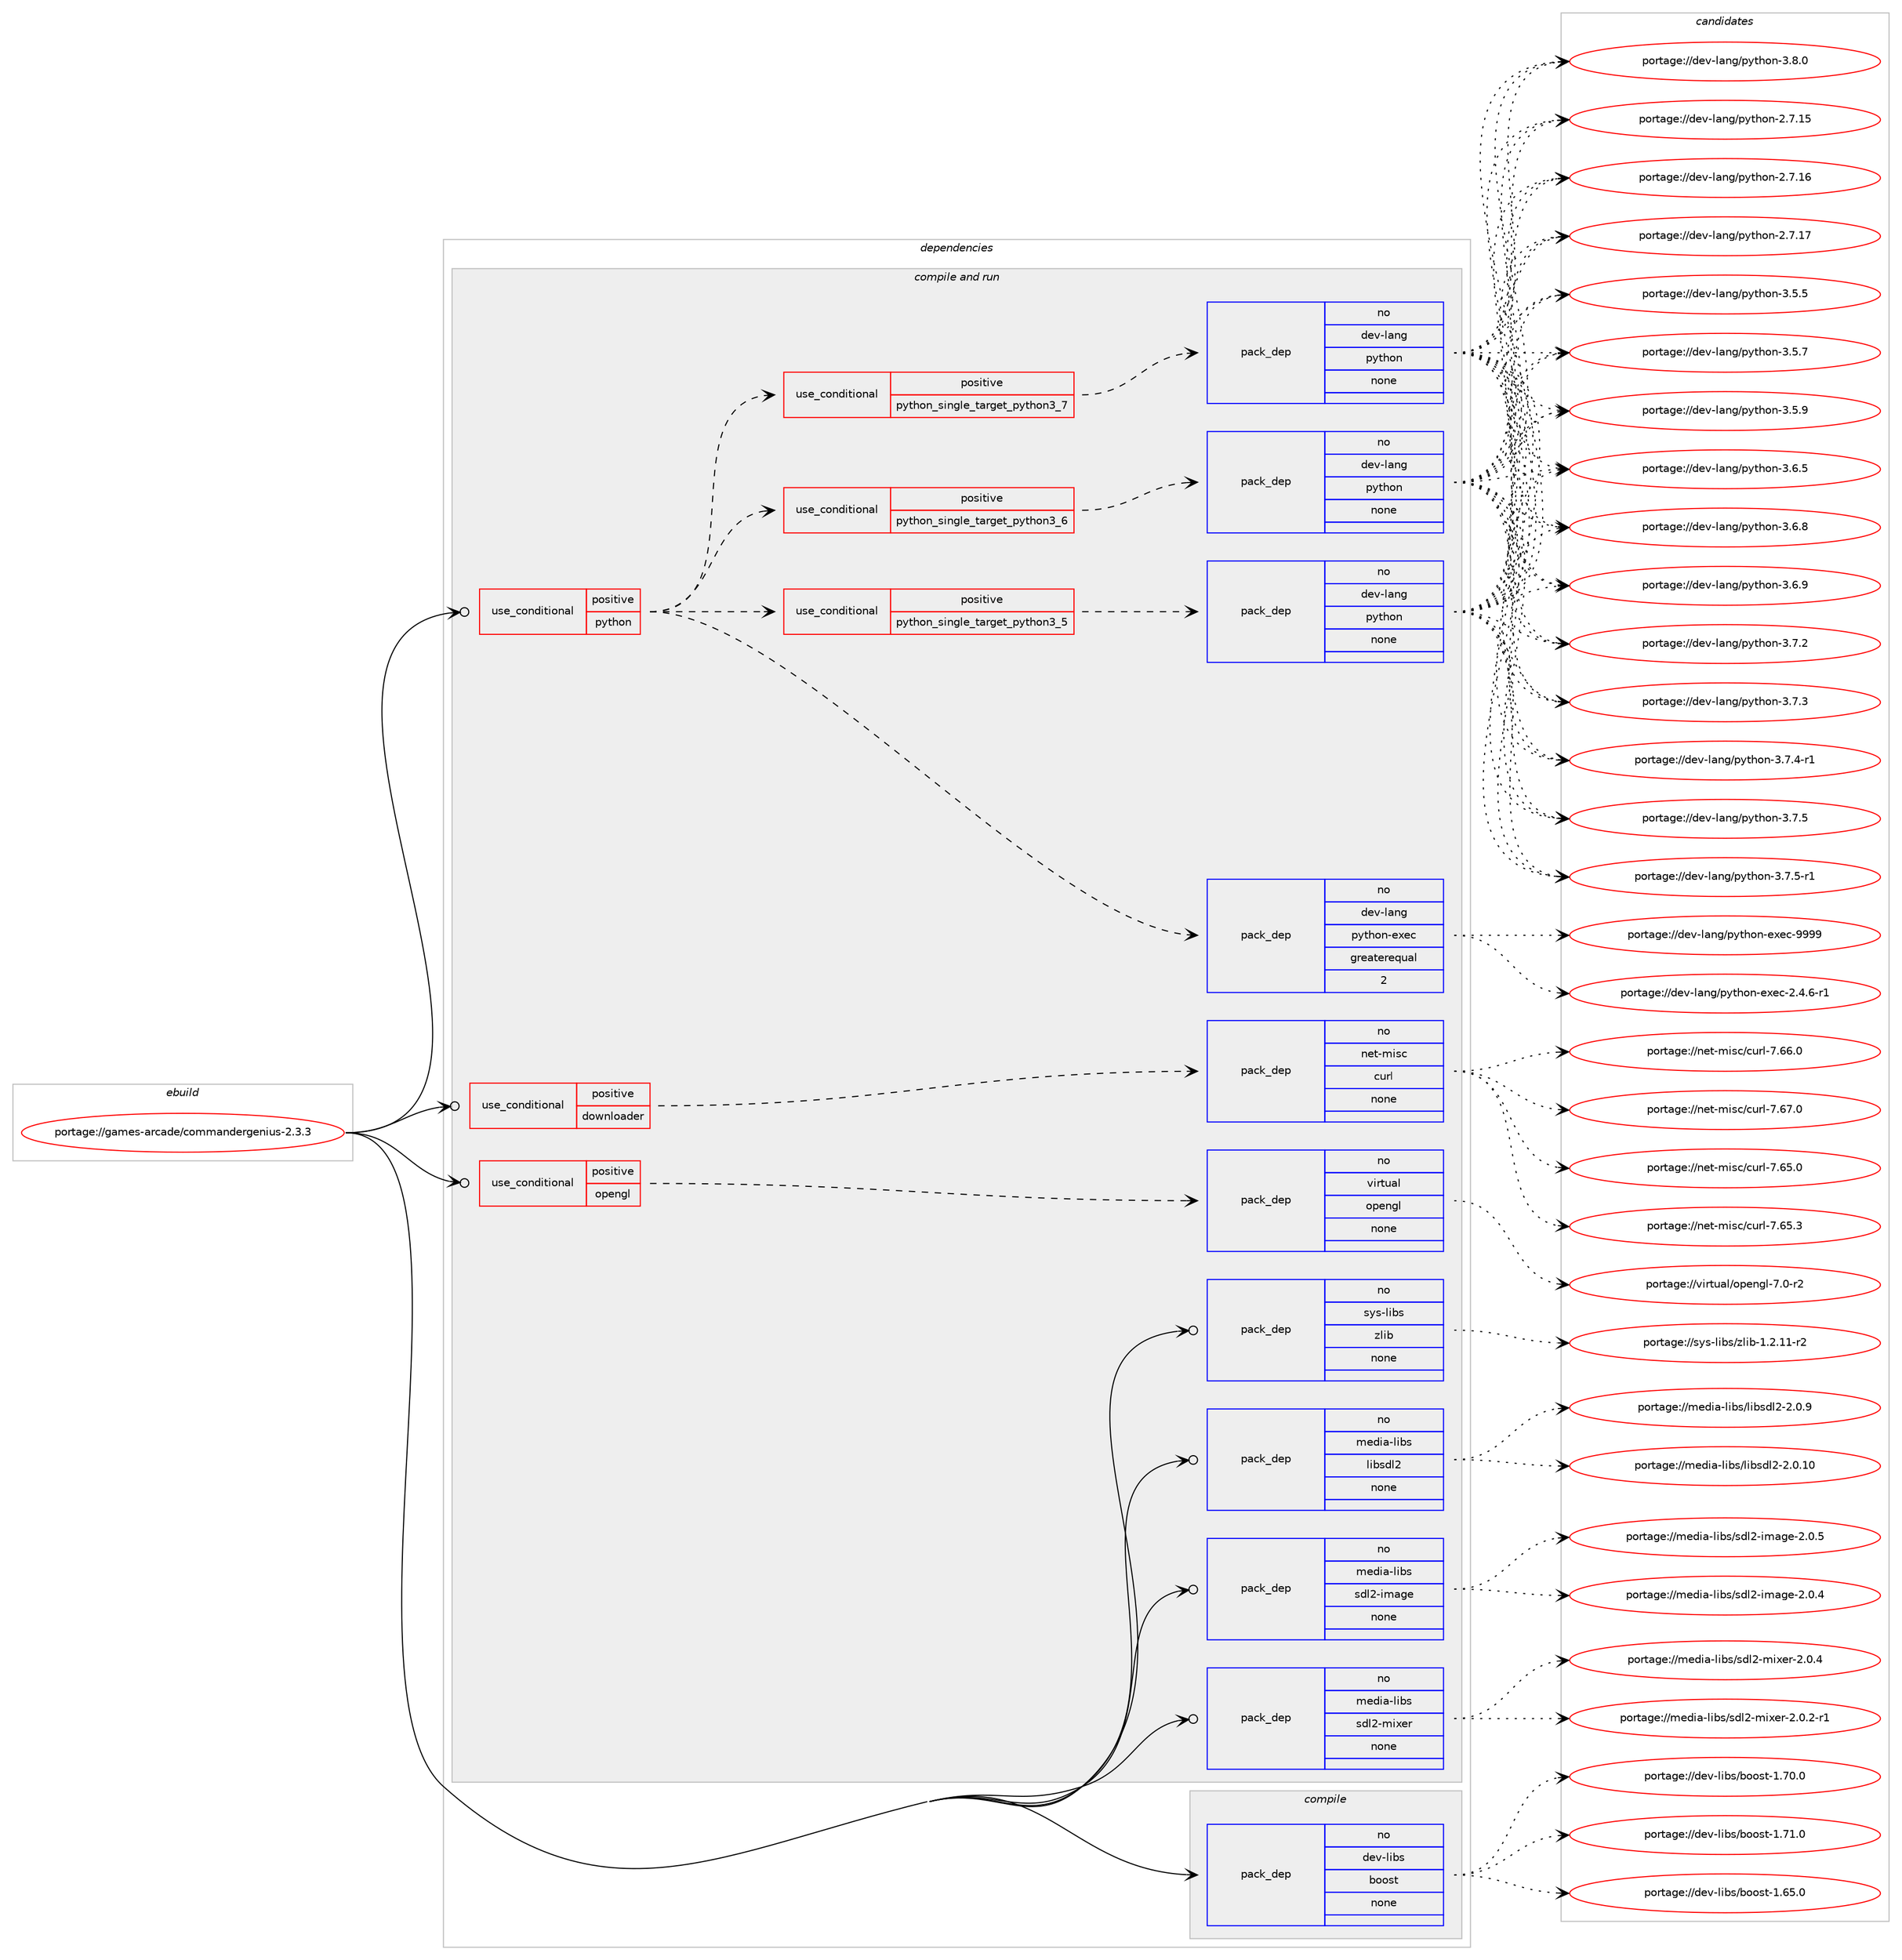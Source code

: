 digraph prolog {

# *************
# Graph options
# *************

newrank=true;
concentrate=true;
compound=true;
graph [rankdir=LR,fontname=Helvetica,fontsize=10,ranksep=1.5];#, ranksep=2.5, nodesep=0.2];
edge  [arrowhead=vee];
node  [fontname=Helvetica,fontsize=10];

# **********
# The ebuild
# **********

subgraph cluster_leftcol {
color=gray;
rank=same;
label=<<i>ebuild</i>>;
id [label="portage://games-arcade/commandergenius-2.3.3", color=red, width=4, href="../games-arcade/commandergenius-2.3.3.svg"];
}

# ****************
# The dependencies
# ****************

subgraph cluster_midcol {
color=gray;
label=<<i>dependencies</i>>;
subgraph cluster_compile {
fillcolor="#eeeeee";
style=filled;
label=<<i>compile</i>>;
subgraph pack193221 {
dependency269673 [label=<<TABLE BORDER="0" CELLBORDER="1" CELLSPACING="0" CELLPADDING="4" WIDTH="220"><TR><TD ROWSPAN="6" CELLPADDING="30">pack_dep</TD></TR><TR><TD WIDTH="110">no</TD></TR><TR><TD>dev-libs</TD></TR><TR><TD>boost</TD></TR><TR><TD>none</TD></TR><TR><TD></TD></TR></TABLE>>, shape=none, color=blue];
}
id:e -> dependency269673:w [weight=20,style="solid",arrowhead="vee"];
}
subgraph cluster_compileandrun {
fillcolor="#eeeeee";
style=filled;
label=<<i>compile and run</i>>;
subgraph cond72674 {
dependency269674 [label=<<TABLE BORDER="0" CELLBORDER="1" CELLSPACING="0" CELLPADDING="4"><TR><TD ROWSPAN="3" CELLPADDING="10">use_conditional</TD></TR><TR><TD>positive</TD></TR><TR><TD>downloader</TD></TR></TABLE>>, shape=none, color=red];
subgraph pack193222 {
dependency269675 [label=<<TABLE BORDER="0" CELLBORDER="1" CELLSPACING="0" CELLPADDING="4" WIDTH="220"><TR><TD ROWSPAN="6" CELLPADDING="30">pack_dep</TD></TR><TR><TD WIDTH="110">no</TD></TR><TR><TD>net-misc</TD></TR><TR><TD>curl</TD></TR><TR><TD>none</TD></TR><TR><TD></TD></TR></TABLE>>, shape=none, color=blue];
}
dependency269674:e -> dependency269675:w [weight=20,style="dashed",arrowhead="vee"];
}
id:e -> dependency269674:w [weight=20,style="solid",arrowhead="odotvee"];
subgraph cond72675 {
dependency269676 [label=<<TABLE BORDER="0" CELLBORDER="1" CELLSPACING="0" CELLPADDING="4"><TR><TD ROWSPAN="3" CELLPADDING="10">use_conditional</TD></TR><TR><TD>positive</TD></TR><TR><TD>opengl</TD></TR></TABLE>>, shape=none, color=red];
subgraph pack193223 {
dependency269677 [label=<<TABLE BORDER="0" CELLBORDER="1" CELLSPACING="0" CELLPADDING="4" WIDTH="220"><TR><TD ROWSPAN="6" CELLPADDING="30">pack_dep</TD></TR><TR><TD WIDTH="110">no</TD></TR><TR><TD>virtual</TD></TR><TR><TD>opengl</TD></TR><TR><TD>none</TD></TR><TR><TD></TD></TR></TABLE>>, shape=none, color=blue];
}
dependency269676:e -> dependency269677:w [weight=20,style="dashed",arrowhead="vee"];
}
id:e -> dependency269676:w [weight=20,style="solid",arrowhead="odotvee"];
subgraph cond72676 {
dependency269678 [label=<<TABLE BORDER="0" CELLBORDER="1" CELLSPACING="0" CELLPADDING="4"><TR><TD ROWSPAN="3" CELLPADDING="10">use_conditional</TD></TR><TR><TD>positive</TD></TR><TR><TD>python</TD></TR></TABLE>>, shape=none, color=red];
subgraph cond72677 {
dependency269679 [label=<<TABLE BORDER="0" CELLBORDER="1" CELLSPACING="0" CELLPADDING="4"><TR><TD ROWSPAN="3" CELLPADDING="10">use_conditional</TD></TR><TR><TD>positive</TD></TR><TR><TD>python_single_target_python3_5</TD></TR></TABLE>>, shape=none, color=red];
subgraph pack193224 {
dependency269680 [label=<<TABLE BORDER="0" CELLBORDER="1" CELLSPACING="0" CELLPADDING="4" WIDTH="220"><TR><TD ROWSPAN="6" CELLPADDING="30">pack_dep</TD></TR><TR><TD WIDTH="110">no</TD></TR><TR><TD>dev-lang</TD></TR><TR><TD>python</TD></TR><TR><TD>none</TD></TR><TR><TD></TD></TR></TABLE>>, shape=none, color=blue];
}
dependency269679:e -> dependency269680:w [weight=20,style="dashed",arrowhead="vee"];
}
dependency269678:e -> dependency269679:w [weight=20,style="dashed",arrowhead="vee"];
subgraph cond72678 {
dependency269681 [label=<<TABLE BORDER="0" CELLBORDER="1" CELLSPACING="0" CELLPADDING="4"><TR><TD ROWSPAN="3" CELLPADDING="10">use_conditional</TD></TR><TR><TD>positive</TD></TR><TR><TD>python_single_target_python3_6</TD></TR></TABLE>>, shape=none, color=red];
subgraph pack193225 {
dependency269682 [label=<<TABLE BORDER="0" CELLBORDER="1" CELLSPACING="0" CELLPADDING="4" WIDTH="220"><TR><TD ROWSPAN="6" CELLPADDING="30">pack_dep</TD></TR><TR><TD WIDTH="110">no</TD></TR><TR><TD>dev-lang</TD></TR><TR><TD>python</TD></TR><TR><TD>none</TD></TR><TR><TD></TD></TR></TABLE>>, shape=none, color=blue];
}
dependency269681:e -> dependency269682:w [weight=20,style="dashed",arrowhead="vee"];
}
dependency269678:e -> dependency269681:w [weight=20,style="dashed",arrowhead="vee"];
subgraph cond72679 {
dependency269683 [label=<<TABLE BORDER="0" CELLBORDER="1" CELLSPACING="0" CELLPADDING="4"><TR><TD ROWSPAN="3" CELLPADDING="10">use_conditional</TD></TR><TR><TD>positive</TD></TR><TR><TD>python_single_target_python3_7</TD></TR></TABLE>>, shape=none, color=red];
subgraph pack193226 {
dependency269684 [label=<<TABLE BORDER="0" CELLBORDER="1" CELLSPACING="0" CELLPADDING="4" WIDTH="220"><TR><TD ROWSPAN="6" CELLPADDING="30">pack_dep</TD></TR><TR><TD WIDTH="110">no</TD></TR><TR><TD>dev-lang</TD></TR><TR><TD>python</TD></TR><TR><TD>none</TD></TR><TR><TD></TD></TR></TABLE>>, shape=none, color=blue];
}
dependency269683:e -> dependency269684:w [weight=20,style="dashed",arrowhead="vee"];
}
dependency269678:e -> dependency269683:w [weight=20,style="dashed",arrowhead="vee"];
subgraph pack193227 {
dependency269685 [label=<<TABLE BORDER="0" CELLBORDER="1" CELLSPACING="0" CELLPADDING="4" WIDTH="220"><TR><TD ROWSPAN="6" CELLPADDING="30">pack_dep</TD></TR><TR><TD WIDTH="110">no</TD></TR><TR><TD>dev-lang</TD></TR><TR><TD>python-exec</TD></TR><TR><TD>greaterequal</TD></TR><TR><TD>2</TD></TR></TABLE>>, shape=none, color=blue];
}
dependency269678:e -> dependency269685:w [weight=20,style="dashed",arrowhead="vee"];
}
id:e -> dependency269678:w [weight=20,style="solid",arrowhead="odotvee"];
subgraph pack193228 {
dependency269686 [label=<<TABLE BORDER="0" CELLBORDER="1" CELLSPACING="0" CELLPADDING="4" WIDTH="220"><TR><TD ROWSPAN="6" CELLPADDING="30">pack_dep</TD></TR><TR><TD WIDTH="110">no</TD></TR><TR><TD>media-libs</TD></TR><TR><TD>libsdl2</TD></TR><TR><TD>none</TD></TR><TR><TD></TD></TR></TABLE>>, shape=none, color=blue];
}
id:e -> dependency269686:w [weight=20,style="solid",arrowhead="odotvee"];
subgraph pack193229 {
dependency269687 [label=<<TABLE BORDER="0" CELLBORDER="1" CELLSPACING="0" CELLPADDING="4" WIDTH="220"><TR><TD ROWSPAN="6" CELLPADDING="30">pack_dep</TD></TR><TR><TD WIDTH="110">no</TD></TR><TR><TD>media-libs</TD></TR><TR><TD>sdl2-image</TD></TR><TR><TD>none</TD></TR><TR><TD></TD></TR></TABLE>>, shape=none, color=blue];
}
id:e -> dependency269687:w [weight=20,style="solid",arrowhead="odotvee"];
subgraph pack193230 {
dependency269688 [label=<<TABLE BORDER="0" CELLBORDER="1" CELLSPACING="0" CELLPADDING="4" WIDTH="220"><TR><TD ROWSPAN="6" CELLPADDING="30">pack_dep</TD></TR><TR><TD WIDTH="110">no</TD></TR><TR><TD>media-libs</TD></TR><TR><TD>sdl2-mixer</TD></TR><TR><TD>none</TD></TR><TR><TD></TD></TR></TABLE>>, shape=none, color=blue];
}
id:e -> dependency269688:w [weight=20,style="solid",arrowhead="odotvee"];
subgraph pack193231 {
dependency269689 [label=<<TABLE BORDER="0" CELLBORDER="1" CELLSPACING="0" CELLPADDING="4" WIDTH="220"><TR><TD ROWSPAN="6" CELLPADDING="30">pack_dep</TD></TR><TR><TD WIDTH="110">no</TD></TR><TR><TD>sys-libs</TD></TR><TR><TD>zlib</TD></TR><TR><TD>none</TD></TR><TR><TD></TD></TR></TABLE>>, shape=none, color=blue];
}
id:e -> dependency269689:w [weight=20,style="solid",arrowhead="odotvee"];
}
subgraph cluster_run {
fillcolor="#eeeeee";
style=filled;
label=<<i>run</i>>;
}
}

# **************
# The candidates
# **************

subgraph cluster_choices {
rank=same;
color=gray;
label=<<i>candidates</i>>;

subgraph choice193221 {
color=black;
nodesep=1;
choiceportage1001011184510810598115479811111111511645494654534648 [label="portage://dev-libs/boost-1.65.0", color=red, width=4,href="../dev-libs/boost-1.65.0.svg"];
choiceportage1001011184510810598115479811111111511645494655484648 [label="portage://dev-libs/boost-1.70.0", color=red, width=4,href="../dev-libs/boost-1.70.0.svg"];
choiceportage1001011184510810598115479811111111511645494655494648 [label="portage://dev-libs/boost-1.71.0", color=red, width=4,href="../dev-libs/boost-1.71.0.svg"];
dependency269673:e -> choiceportage1001011184510810598115479811111111511645494654534648:w [style=dotted,weight="100"];
dependency269673:e -> choiceportage1001011184510810598115479811111111511645494655484648:w [style=dotted,weight="100"];
dependency269673:e -> choiceportage1001011184510810598115479811111111511645494655494648:w [style=dotted,weight="100"];
}
subgraph choice193222 {
color=black;
nodesep=1;
choiceportage1101011164510910511599479911711410845554654534648 [label="portage://net-misc/curl-7.65.0", color=red, width=4,href="../net-misc/curl-7.65.0.svg"];
choiceportage1101011164510910511599479911711410845554654534651 [label="portage://net-misc/curl-7.65.3", color=red, width=4,href="../net-misc/curl-7.65.3.svg"];
choiceportage1101011164510910511599479911711410845554654544648 [label="portage://net-misc/curl-7.66.0", color=red, width=4,href="../net-misc/curl-7.66.0.svg"];
choiceportage1101011164510910511599479911711410845554654554648 [label="portage://net-misc/curl-7.67.0", color=red, width=4,href="../net-misc/curl-7.67.0.svg"];
dependency269675:e -> choiceportage1101011164510910511599479911711410845554654534648:w [style=dotted,weight="100"];
dependency269675:e -> choiceportage1101011164510910511599479911711410845554654534651:w [style=dotted,weight="100"];
dependency269675:e -> choiceportage1101011164510910511599479911711410845554654544648:w [style=dotted,weight="100"];
dependency269675:e -> choiceportage1101011164510910511599479911711410845554654554648:w [style=dotted,weight="100"];
}
subgraph choice193223 {
color=black;
nodesep=1;
choiceportage1181051141161179710847111112101110103108455546484511450 [label="portage://virtual/opengl-7.0-r2", color=red, width=4,href="../virtual/opengl-7.0-r2.svg"];
dependency269677:e -> choiceportage1181051141161179710847111112101110103108455546484511450:w [style=dotted,weight="100"];
}
subgraph choice193224 {
color=black;
nodesep=1;
choiceportage10010111845108971101034711212111610411111045504655464953 [label="portage://dev-lang/python-2.7.15", color=red, width=4,href="../dev-lang/python-2.7.15.svg"];
choiceportage10010111845108971101034711212111610411111045504655464954 [label="portage://dev-lang/python-2.7.16", color=red, width=4,href="../dev-lang/python-2.7.16.svg"];
choiceportage10010111845108971101034711212111610411111045504655464955 [label="portage://dev-lang/python-2.7.17", color=red, width=4,href="../dev-lang/python-2.7.17.svg"];
choiceportage100101118451089711010347112121116104111110455146534653 [label="portage://dev-lang/python-3.5.5", color=red, width=4,href="../dev-lang/python-3.5.5.svg"];
choiceportage100101118451089711010347112121116104111110455146534655 [label="portage://dev-lang/python-3.5.7", color=red, width=4,href="../dev-lang/python-3.5.7.svg"];
choiceportage100101118451089711010347112121116104111110455146534657 [label="portage://dev-lang/python-3.5.9", color=red, width=4,href="../dev-lang/python-3.5.9.svg"];
choiceportage100101118451089711010347112121116104111110455146544653 [label="portage://dev-lang/python-3.6.5", color=red, width=4,href="../dev-lang/python-3.6.5.svg"];
choiceportage100101118451089711010347112121116104111110455146544656 [label="portage://dev-lang/python-3.6.8", color=red, width=4,href="../dev-lang/python-3.6.8.svg"];
choiceportage100101118451089711010347112121116104111110455146544657 [label="portage://dev-lang/python-3.6.9", color=red, width=4,href="../dev-lang/python-3.6.9.svg"];
choiceportage100101118451089711010347112121116104111110455146554650 [label="portage://dev-lang/python-3.7.2", color=red, width=4,href="../dev-lang/python-3.7.2.svg"];
choiceportage100101118451089711010347112121116104111110455146554651 [label="portage://dev-lang/python-3.7.3", color=red, width=4,href="../dev-lang/python-3.7.3.svg"];
choiceportage1001011184510897110103471121211161041111104551465546524511449 [label="portage://dev-lang/python-3.7.4-r1", color=red, width=4,href="../dev-lang/python-3.7.4-r1.svg"];
choiceportage100101118451089711010347112121116104111110455146554653 [label="portage://dev-lang/python-3.7.5", color=red, width=4,href="../dev-lang/python-3.7.5.svg"];
choiceportage1001011184510897110103471121211161041111104551465546534511449 [label="portage://dev-lang/python-3.7.5-r1", color=red, width=4,href="../dev-lang/python-3.7.5-r1.svg"];
choiceportage100101118451089711010347112121116104111110455146564648 [label="portage://dev-lang/python-3.8.0", color=red, width=4,href="../dev-lang/python-3.8.0.svg"];
dependency269680:e -> choiceportage10010111845108971101034711212111610411111045504655464953:w [style=dotted,weight="100"];
dependency269680:e -> choiceportage10010111845108971101034711212111610411111045504655464954:w [style=dotted,weight="100"];
dependency269680:e -> choiceportage10010111845108971101034711212111610411111045504655464955:w [style=dotted,weight="100"];
dependency269680:e -> choiceportage100101118451089711010347112121116104111110455146534653:w [style=dotted,weight="100"];
dependency269680:e -> choiceportage100101118451089711010347112121116104111110455146534655:w [style=dotted,weight="100"];
dependency269680:e -> choiceportage100101118451089711010347112121116104111110455146534657:w [style=dotted,weight="100"];
dependency269680:e -> choiceportage100101118451089711010347112121116104111110455146544653:w [style=dotted,weight="100"];
dependency269680:e -> choiceportage100101118451089711010347112121116104111110455146544656:w [style=dotted,weight="100"];
dependency269680:e -> choiceportage100101118451089711010347112121116104111110455146544657:w [style=dotted,weight="100"];
dependency269680:e -> choiceportage100101118451089711010347112121116104111110455146554650:w [style=dotted,weight="100"];
dependency269680:e -> choiceportage100101118451089711010347112121116104111110455146554651:w [style=dotted,weight="100"];
dependency269680:e -> choiceportage1001011184510897110103471121211161041111104551465546524511449:w [style=dotted,weight="100"];
dependency269680:e -> choiceportage100101118451089711010347112121116104111110455146554653:w [style=dotted,weight="100"];
dependency269680:e -> choiceportage1001011184510897110103471121211161041111104551465546534511449:w [style=dotted,weight="100"];
dependency269680:e -> choiceportage100101118451089711010347112121116104111110455146564648:w [style=dotted,weight="100"];
}
subgraph choice193225 {
color=black;
nodesep=1;
choiceportage10010111845108971101034711212111610411111045504655464953 [label="portage://dev-lang/python-2.7.15", color=red, width=4,href="../dev-lang/python-2.7.15.svg"];
choiceportage10010111845108971101034711212111610411111045504655464954 [label="portage://dev-lang/python-2.7.16", color=red, width=4,href="../dev-lang/python-2.7.16.svg"];
choiceportage10010111845108971101034711212111610411111045504655464955 [label="portage://dev-lang/python-2.7.17", color=red, width=4,href="../dev-lang/python-2.7.17.svg"];
choiceportage100101118451089711010347112121116104111110455146534653 [label="portage://dev-lang/python-3.5.5", color=red, width=4,href="../dev-lang/python-3.5.5.svg"];
choiceportage100101118451089711010347112121116104111110455146534655 [label="portage://dev-lang/python-3.5.7", color=red, width=4,href="../dev-lang/python-3.5.7.svg"];
choiceportage100101118451089711010347112121116104111110455146534657 [label="portage://dev-lang/python-3.5.9", color=red, width=4,href="../dev-lang/python-3.5.9.svg"];
choiceportage100101118451089711010347112121116104111110455146544653 [label="portage://dev-lang/python-3.6.5", color=red, width=4,href="../dev-lang/python-3.6.5.svg"];
choiceportage100101118451089711010347112121116104111110455146544656 [label="portage://dev-lang/python-3.6.8", color=red, width=4,href="../dev-lang/python-3.6.8.svg"];
choiceportage100101118451089711010347112121116104111110455146544657 [label="portage://dev-lang/python-3.6.9", color=red, width=4,href="../dev-lang/python-3.6.9.svg"];
choiceportage100101118451089711010347112121116104111110455146554650 [label="portage://dev-lang/python-3.7.2", color=red, width=4,href="../dev-lang/python-3.7.2.svg"];
choiceportage100101118451089711010347112121116104111110455146554651 [label="portage://dev-lang/python-3.7.3", color=red, width=4,href="../dev-lang/python-3.7.3.svg"];
choiceportage1001011184510897110103471121211161041111104551465546524511449 [label="portage://dev-lang/python-3.7.4-r1", color=red, width=4,href="../dev-lang/python-3.7.4-r1.svg"];
choiceportage100101118451089711010347112121116104111110455146554653 [label="portage://dev-lang/python-3.7.5", color=red, width=4,href="../dev-lang/python-3.7.5.svg"];
choiceportage1001011184510897110103471121211161041111104551465546534511449 [label="portage://dev-lang/python-3.7.5-r1", color=red, width=4,href="../dev-lang/python-3.7.5-r1.svg"];
choiceportage100101118451089711010347112121116104111110455146564648 [label="portage://dev-lang/python-3.8.0", color=red, width=4,href="../dev-lang/python-3.8.0.svg"];
dependency269682:e -> choiceportage10010111845108971101034711212111610411111045504655464953:w [style=dotted,weight="100"];
dependency269682:e -> choiceportage10010111845108971101034711212111610411111045504655464954:w [style=dotted,weight="100"];
dependency269682:e -> choiceportage10010111845108971101034711212111610411111045504655464955:w [style=dotted,weight="100"];
dependency269682:e -> choiceportage100101118451089711010347112121116104111110455146534653:w [style=dotted,weight="100"];
dependency269682:e -> choiceportage100101118451089711010347112121116104111110455146534655:w [style=dotted,weight="100"];
dependency269682:e -> choiceportage100101118451089711010347112121116104111110455146534657:w [style=dotted,weight="100"];
dependency269682:e -> choiceportage100101118451089711010347112121116104111110455146544653:w [style=dotted,weight="100"];
dependency269682:e -> choiceportage100101118451089711010347112121116104111110455146544656:w [style=dotted,weight="100"];
dependency269682:e -> choiceportage100101118451089711010347112121116104111110455146544657:w [style=dotted,weight="100"];
dependency269682:e -> choiceportage100101118451089711010347112121116104111110455146554650:w [style=dotted,weight="100"];
dependency269682:e -> choiceportage100101118451089711010347112121116104111110455146554651:w [style=dotted,weight="100"];
dependency269682:e -> choiceportage1001011184510897110103471121211161041111104551465546524511449:w [style=dotted,weight="100"];
dependency269682:e -> choiceportage100101118451089711010347112121116104111110455146554653:w [style=dotted,weight="100"];
dependency269682:e -> choiceportage1001011184510897110103471121211161041111104551465546534511449:w [style=dotted,weight="100"];
dependency269682:e -> choiceportage100101118451089711010347112121116104111110455146564648:w [style=dotted,weight="100"];
}
subgraph choice193226 {
color=black;
nodesep=1;
choiceportage10010111845108971101034711212111610411111045504655464953 [label="portage://dev-lang/python-2.7.15", color=red, width=4,href="../dev-lang/python-2.7.15.svg"];
choiceportage10010111845108971101034711212111610411111045504655464954 [label="portage://dev-lang/python-2.7.16", color=red, width=4,href="../dev-lang/python-2.7.16.svg"];
choiceportage10010111845108971101034711212111610411111045504655464955 [label="portage://dev-lang/python-2.7.17", color=red, width=4,href="../dev-lang/python-2.7.17.svg"];
choiceportage100101118451089711010347112121116104111110455146534653 [label="portage://dev-lang/python-3.5.5", color=red, width=4,href="../dev-lang/python-3.5.5.svg"];
choiceportage100101118451089711010347112121116104111110455146534655 [label="portage://dev-lang/python-3.5.7", color=red, width=4,href="../dev-lang/python-3.5.7.svg"];
choiceportage100101118451089711010347112121116104111110455146534657 [label="portage://dev-lang/python-3.5.9", color=red, width=4,href="../dev-lang/python-3.5.9.svg"];
choiceportage100101118451089711010347112121116104111110455146544653 [label="portage://dev-lang/python-3.6.5", color=red, width=4,href="../dev-lang/python-3.6.5.svg"];
choiceportage100101118451089711010347112121116104111110455146544656 [label="portage://dev-lang/python-3.6.8", color=red, width=4,href="../dev-lang/python-3.6.8.svg"];
choiceportage100101118451089711010347112121116104111110455146544657 [label="portage://dev-lang/python-3.6.9", color=red, width=4,href="../dev-lang/python-3.6.9.svg"];
choiceportage100101118451089711010347112121116104111110455146554650 [label="portage://dev-lang/python-3.7.2", color=red, width=4,href="../dev-lang/python-3.7.2.svg"];
choiceportage100101118451089711010347112121116104111110455146554651 [label="portage://dev-lang/python-3.7.3", color=red, width=4,href="../dev-lang/python-3.7.3.svg"];
choiceportage1001011184510897110103471121211161041111104551465546524511449 [label="portage://dev-lang/python-3.7.4-r1", color=red, width=4,href="../dev-lang/python-3.7.4-r1.svg"];
choiceportage100101118451089711010347112121116104111110455146554653 [label="portage://dev-lang/python-3.7.5", color=red, width=4,href="../dev-lang/python-3.7.5.svg"];
choiceportage1001011184510897110103471121211161041111104551465546534511449 [label="portage://dev-lang/python-3.7.5-r1", color=red, width=4,href="../dev-lang/python-3.7.5-r1.svg"];
choiceportage100101118451089711010347112121116104111110455146564648 [label="portage://dev-lang/python-3.8.0", color=red, width=4,href="../dev-lang/python-3.8.0.svg"];
dependency269684:e -> choiceportage10010111845108971101034711212111610411111045504655464953:w [style=dotted,weight="100"];
dependency269684:e -> choiceportage10010111845108971101034711212111610411111045504655464954:w [style=dotted,weight="100"];
dependency269684:e -> choiceportage10010111845108971101034711212111610411111045504655464955:w [style=dotted,weight="100"];
dependency269684:e -> choiceportage100101118451089711010347112121116104111110455146534653:w [style=dotted,weight="100"];
dependency269684:e -> choiceportage100101118451089711010347112121116104111110455146534655:w [style=dotted,weight="100"];
dependency269684:e -> choiceportage100101118451089711010347112121116104111110455146534657:w [style=dotted,weight="100"];
dependency269684:e -> choiceportage100101118451089711010347112121116104111110455146544653:w [style=dotted,weight="100"];
dependency269684:e -> choiceportage100101118451089711010347112121116104111110455146544656:w [style=dotted,weight="100"];
dependency269684:e -> choiceportage100101118451089711010347112121116104111110455146544657:w [style=dotted,weight="100"];
dependency269684:e -> choiceportage100101118451089711010347112121116104111110455146554650:w [style=dotted,weight="100"];
dependency269684:e -> choiceportage100101118451089711010347112121116104111110455146554651:w [style=dotted,weight="100"];
dependency269684:e -> choiceportage1001011184510897110103471121211161041111104551465546524511449:w [style=dotted,weight="100"];
dependency269684:e -> choiceportage100101118451089711010347112121116104111110455146554653:w [style=dotted,weight="100"];
dependency269684:e -> choiceportage1001011184510897110103471121211161041111104551465546534511449:w [style=dotted,weight="100"];
dependency269684:e -> choiceportage100101118451089711010347112121116104111110455146564648:w [style=dotted,weight="100"];
}
subgraph choice193227 {
color=black;
nodesep=1;
choiceportage10010111845108971101034711212111610411111045101120101994550465246544511449 [label="portage://dev-lang/python-exec-2.4.6-r1", color=red, width=4,href="../dev-lang/python-exec-2.4.6-r1.svg"];
choiceportage10010111845108971101034711212111610411111045101120101994557575757 [label="portage://dev-lang/python-exec-9999", color=red, width=4,href="../dev-lang/python-exec-9999.svg"];
dependency269685:e -> choiceportage10010111845108971101034711212111610411111045101120101994550465246544511449:w [style=dotted,weight="100"];
dependency269685:e -> choiceportage10010111845108971101034711212111610411111045101120101994557575757:w [style=dotted,weight="100"];
}
subgraph choice193228 {
color=black;
nodesep=1;
choiceportage10910110010597451081059811547108105981151001085045504648464948 [label="portage://media-libs/libsdl2-2.0.10", color=red, width=4,href="../media-libs/libsdl2-2.0.10.svg"];
choiceportage109101100105974510810598115471081059811510010850455046484657 [label="portage://media-libs/libsdl2-2.0.9", color=red, width=4,href="../media-libs/libsdl2-2.0.9.svg"];
dependency269686:e -> choiceportage10910110010597451081059811547108105981151001085045504648464948:w [style=dotted,weight="100"];
dependency269686:e -> choiceportage109101100105974510810598115471081059811510010850455046484657:w [style=dotted,weight="100"];
}
subgraph choice193229 {
color=black;
nodesep=1;
choiceportage10910110010597451081059811547115100108504510510997103101455046484652 [label="portage://media-libs/sdl2-image-2.0.4", color=red, width=4,href="../media-libs/sdl2-image-2.0.4.svg"];
choiceportage10910110010597451081059811547115100108504510510997103101455046484653 [label="portage://media-libs/sdl2-image-2.0.5", color=red, width=4,href="../media-libs/sdl2-image-2.0.5.svg"];
dependency269687:e -> choiceportage10910110010597451081059811547115100108504510510997103101455046484652:w [style=dotted,weight="100"];
dependency269687:e -> choiceportage10910110010597451081059811547115100108504510510997103101455046484653:w [style=dotted,weight="100"];
}
subgraph choice193230 {
color=black;
nodesep=1;
choiceportage1091011001059745108105981154711510010850451091051201011144550464846504511449 [label="portage://media-libs/sdl2-mixer-2.0.2-r1", color=red, width=4,href="../media-libs/sdl2-mixer-2.0.2-r1.svg"];
choiceportage109101100105974510810598115471151001085045109105120101114455046484652 [label="portage://media-libs/sdl2-mixer-2.0.4", color=red, width=4,href="../media-libs/sdl2-mixer-2.0.4.svg"];
dependency269688:e -> choiceportage1091011001059745108105981154711510010850451091051201011144550464846504511449:w [style=dotted,weight="100"];
dependency269688:e -> choiceportage109101100105974510810598115471151001085045109105120101114455046484652:w [style=dotted,weight="100"];
}
subgraph choice193231 {
color=black;
nodesep=1;
choiceportage11512111545108105981154712210810598454946504649494511450 [label="portage://sys-libs/zlib-1.2.11-r2", color=red, width=4,href="../sys-libs/zlib-1.2.11-r2.svg"];
dependency269689:e -> choiceportage11512111545108105981154712210810598454946504649494511450:w [style=dotted,weight="100"];
}
}

}
